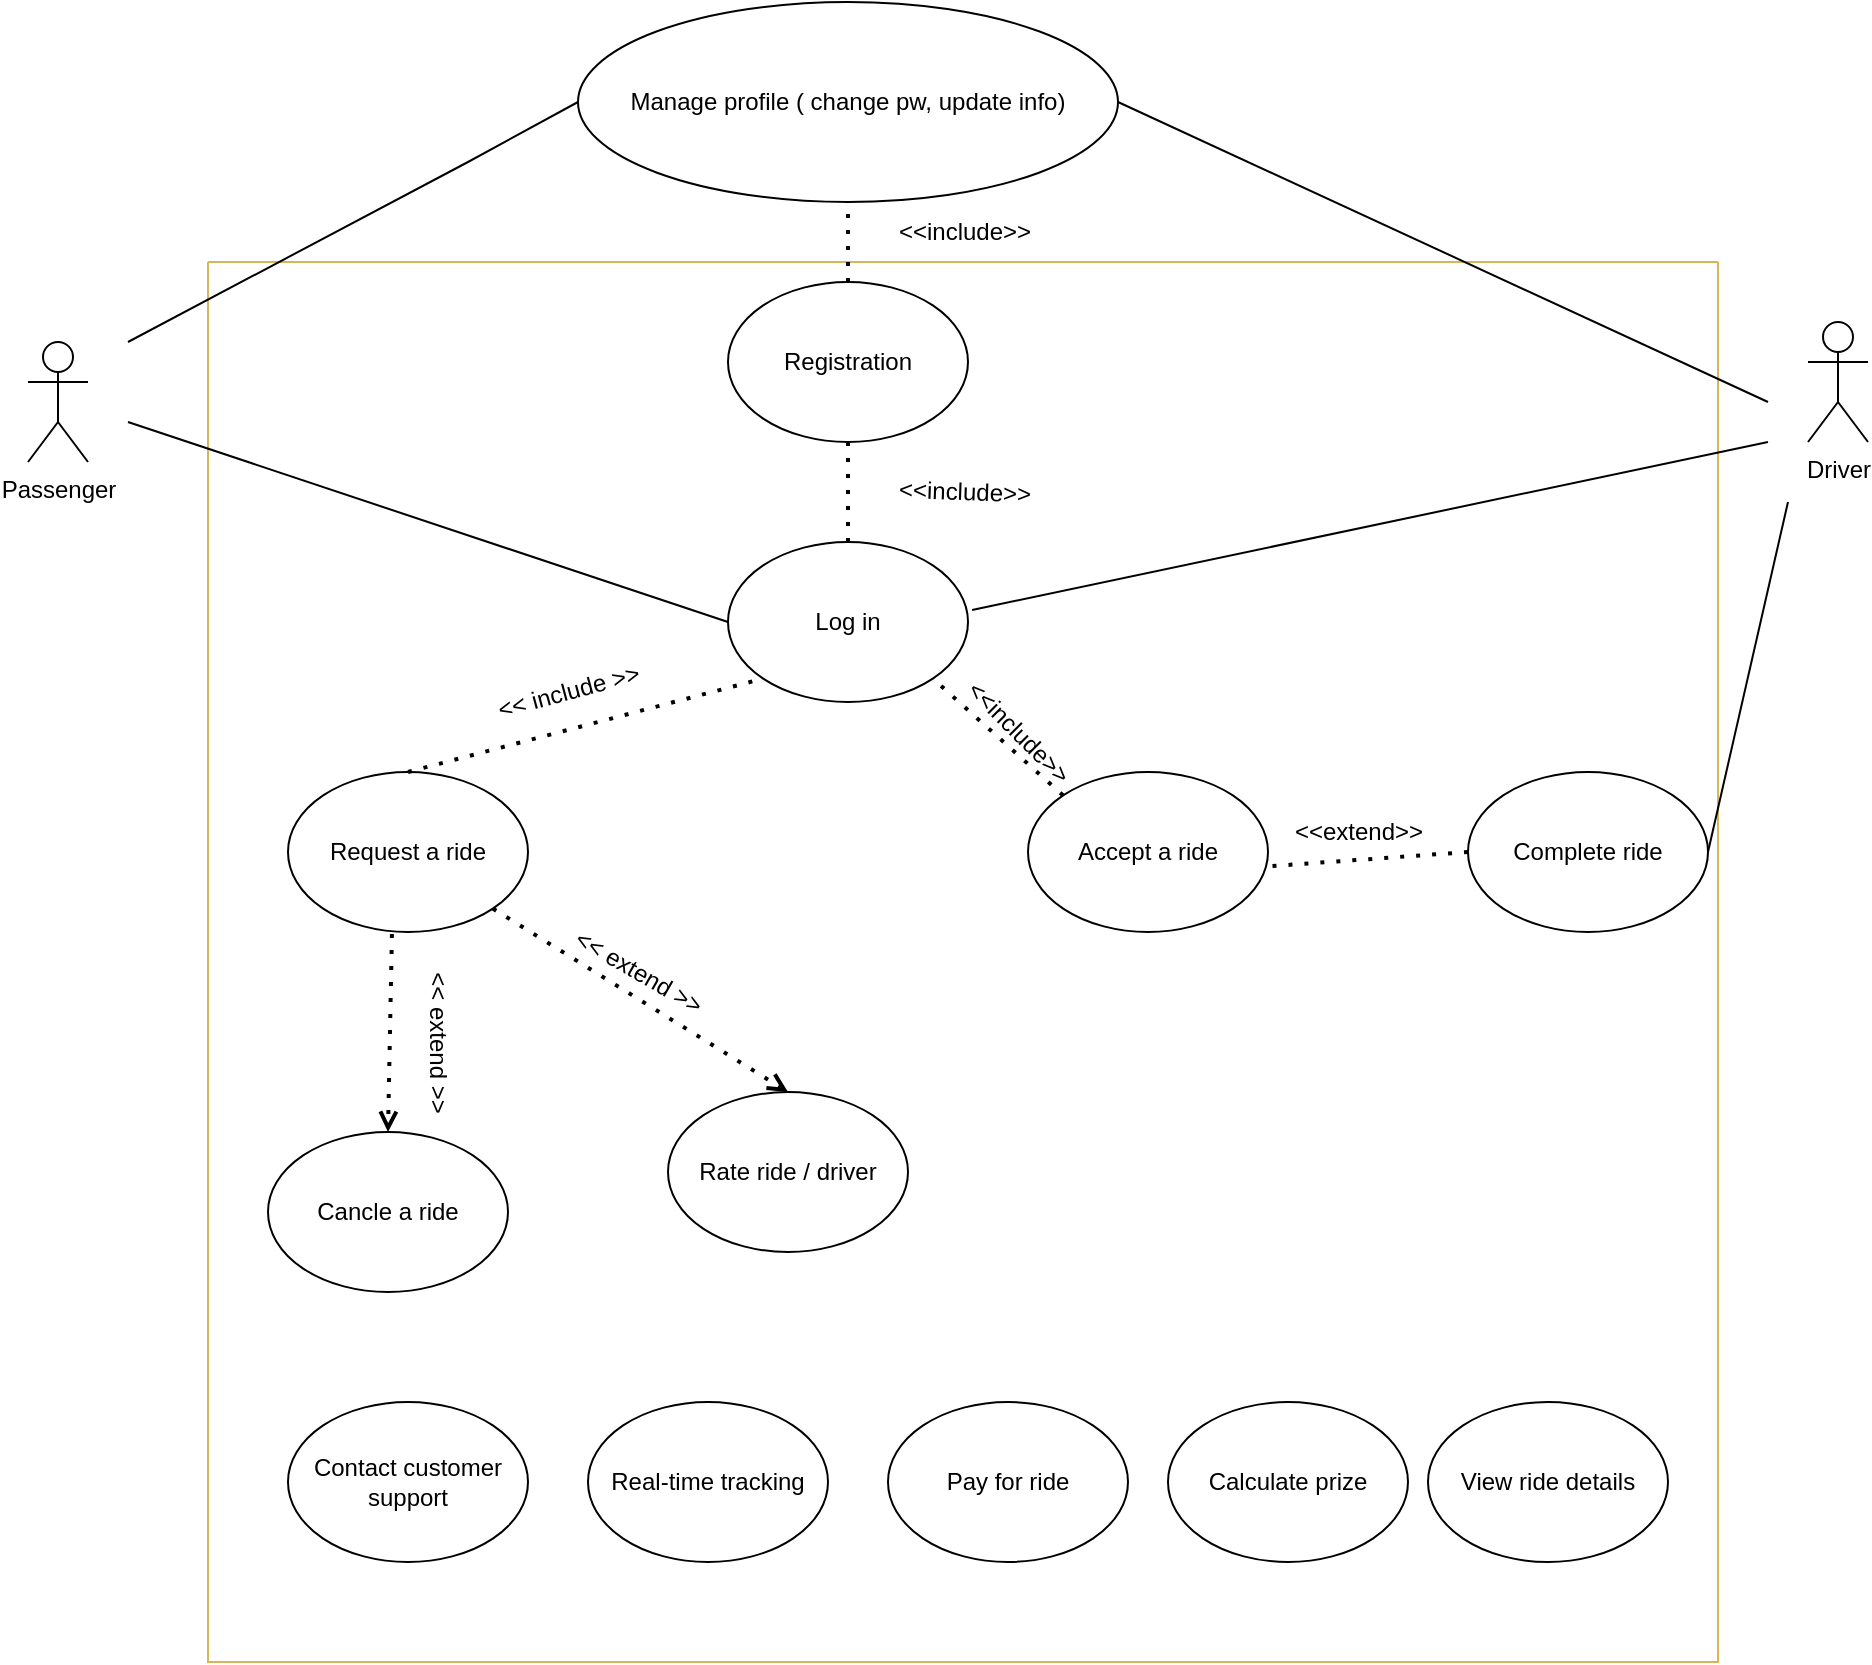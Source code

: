 <mxfile version="22.1.16" type="github">
  <diagram name="Page-1" id="y0iN5WRLecj_5jAYo_9e">
    <mxGraphModel dx="1434" dy="1895" grid="1" gridSize="10" guides="1" tooltips="1" connect="1" arrows="1" fold="1" page="1" pageScale="1" pageWidth="850" pageHeight="1100" math="0" shadow="0">
      <root>
        <mxCell id="0" />
        <mxCell id="1" parent="0" />
        <mxCell id="yRian2HJHCg52wbs5pm3-1" value="Passenger" style="shape=umlActor;verticalLabelPosition=bottom;verticalAlign=top;html=1;outlineConnect=0;" parent="1" vertex="1">
          <mxGeometry x="90" y="50" width="30" height="60" as="geometry" />
        </mxCell>
        <mxCell id="yRian2HJHCg52wbs5pm3-2" value="&lt;div&gt;Driver&lt;/div&gt;" style="shape=umlActor;verticalLabelPosition=bottom;verticalAlign=top;html=1;outlineConnect=0;" parent="1" vertex="1">
          <mxGeometry x="980" y="40" width="30" height="60" as="geometry" />
        </mxCell>
        <mxCell id="St6_D6Xs5Pb_7OD3D2Ax-1" value="" style="swimlane;startSize=0;fillColor=#fff2cc;strokeColor=#d6b656;" vertex="1" parent="1">
          <mxGeometry x="180" y="10" width="755" height="700" as="geometry">
            <mxRectangle x="180" y="10" width="50" height="40" as="alternateBounds" />
          </mxGeometry>
        </mxCell>
        <mxCell id="St6_D6Xs5Pb_7OD3D2Ax-2" value="Log in" style="ellipse;whiteSpace=wrap;html=1;" vertex="1" parent="St6_D6Xs5Pb_7OD3D2Ax-1">
          <mxGeometry x="260" y="140" width="120" height="80" as="geometry" />
        </mxCell>
        <mxCell id="St6_D6Xs5Pb_7OD3D2Ax-3" value="Registration" style="ellipse;whiteSpace=wrap;html=1;" vertex="1" parent="St6_D6Xs5Pb_7OD3D2Ax-1">
          <mxGeometry x="260" y="10" width="120" height="80" as="geometry" />
        </mxCell>
        <mxCell id="St6_D6Xs5Pb_7OD3D2Ax-4" value="Request a ride" style="ellipse;whiteSpace=wrap;html=1;" vertex="1" parent="St6_D6Xs5Pb_7OD3D2Ax-1">
          <mxGeometry x="40" y="255" width="120" height="80" as="geometry" />
        </mxCell>
        <mxCell id="St6_D6Xs5Pb_7OD3D2Ax-5" value="Cancle a ride" style="ellipse;whiteSpace=wrap;html=1;" vertex="1" parent="St6_D6Xs5Pb_7OD3D2Ax-1">
          <mxGeometry x="30" y="435" width="120" height="80" as="geometry" />
        </mxCell>
        <mxCell id="St6_D6Xs5Pb_7OD3D2Ax-6" value="Rate ride / driver" style="ellipse;whiteSpace=wrap;html=1;" vertex="1" parent="St6_D6Xs5Pb_7OD3D2Ax-1">
          <mxGeometry x="230" y="415" width="120" height="80" as="geometry" />
        </mxCell>
        <mxCell id="St6_D6Xs5Pb_7OD3D2Ax-7" value="Accept a ride" style="ellipse;whiteSpace=wrap;html=1;" vertex="1" parent="St6_D6Xs5Pb_7OD3D2Ax-1">
          <mxGeometry x="410" y="255" width="120" height="80" as="geometry" />
        </mxCell>
        <mxCell id="St6_D6Xs5Pb_7OD3D2Ax-15" value="Complete ride" style="ellipse;whiteSpace=wrap;html=1;" vertex="1" parent="St6_D6Xs5Pb_7OD3D2Ax-1">
          <mxGeometry x="630" y="255" width="120" height="80" as="geometry" />
        </mxCell>
        <mxCell id="St6_D6Xs5Pb_7OD3D2Ax-16" value="View ride details" style="ellipse;whiteSpace=wrap;html=1;" vertex="1" parent="St6_D6Xs5Pb_7OD3D2Ax-1">
          <mxGeometry x="610" y="570" width="120" height="80" as="geometry" />
        </mxCell>
        <mxCell id="St6_D6Xs5Pb_7OD3D2Ax-18" value="Calculate prize" style="ellipse;whiteSpace=wrap;html=1;" vertex="1" parent="St6_D6Xs5Pb_7OD3D2Ax-1">
          <mxGeometry x="480" y="570" width="120" height="80" as="geometry" />
        </mxCell>
        <mxCell id="St6_D6Xs5Pb_7OD3D2Ax-19" value="Real-time tracking" style="ellipse;whiteSpace=wrap;html=1;" vertex="1" parent="St6_D6Xs5Pb_7OD3D2Ax-1">
          <mxGeometry x="190" y="570" width="120" height="80" as="geometry" />
        </mxCell>
        <mxCell id="St6_D6Xs5Pb_7OD3D2Ax-20" value="Contact customer support" style="ellipse;whiteSpace=wrap;html=1;" vertex="1" parent="St6_D6Xs5Pb_7OD3D2Ax-1">
          <mxGeometry x="40" y="570" width="120" height="80" as="geometry" />
        </mxCell>
        <mxCell id="St6_D6Xs5Pb_7OD3D2Ax-22" value="" style="endArrow=none;dashed=1;html=1;dashPattern=1 3;strokeWidth=2;rounded=0;exitX=0.5;exitY=0;exitDx=0;exitDy=0;entryX=0.5;entryY=1;entryDx=0;entryDy=0;" edge="1" parent="St6_D6Xs5Pb_7OD3D2Ax-1" source="St6_D6Xs5Pb_7OD3D2Ax-2" target="St6_D6Xs5Pb_7OD3D2Ax-3">
          <mxGeometry width="50" height="50" relative="1" as="geometry">
            <mxPoint x="230" y="370" as="sourcePoint" />
            <mxPoint x="280" y="320" as="targetPoint" />
          </mxGeometry>
        </mxCell>
        <mxCell id="St6_D6Xs5Pb_7OD3D2Ax-25" value="" style="endArrow=none;dashed=1;html=1;dashPattern=1 3;strokeWidth=2;rounded=0;entryX=0;entryY=1;entryDx=0;entryDy=0;exitX=0.5;exitY=0;exitDx=0;exitDy=0;" edge="1" parent="St6_D6Xs5Pb_7OD3D2Ax-1" source="St6_D6Xs5Pb_7OD3D2Ax-4" target="St6_D6Xs5Pb_7OD3D2Ax-2">
          <mxGeometry width="50" height="50" relative="1" as="geometry">
            <mxPoint x="210" y="425" as="sourcePoint" />
            <mxPoint x="310" y="285" as="targetPoint" />
          </mxGeometry>
        </mxCell>
        <mxCell id="St6_D6Xs5Pb_7OD3D2Ax-30" value="&lt;div&gt;&amp;lt;&amp;lt;include&amp;gt;&amp;gt;&lt;/div&gt;" style="text;html=1;align=center;verticalAlign=middle;resizable=0;points=[];autosize=1;strokeColor=none;fillColor=none;rotation=2;" vertex="1" parent="St6_D6Xs5Pb_7OD3D2Ax-1">
          <mxGeometry x="332.5" y="100" width="90" height="30" as="geometry" />
        </mxCell>
        <mxCell id="St6_D6Xs5Pb_7OD3D2Ax-34" value="" style="endArrow=none;dashed=1;html=1;dashPattern=1 3;strokeWidth=2;rounded=0;entryX=1.017;entryY=0.588;entryDx=0;entryDy=0;exitX=0;exitY=0.5;exitDx=0;exitDy=0;entryPerimeter=0;" edge="1" parent="St6_D6Xs5Pb_7OD3D2Ax-1" source="St6_D6Xs5Pb_7OD3D2Ax-15" target="St6_D6Xs5Pb_7OD3D2Ax-7">
          <mxGeometry width="50" height="50" relative="1" as="geometry">
            <mxPoint x="350" y="275" as="sourcePoint" />
            <mxPoint x="480" y="325" as="targetPoint" />
          </mxGeometry>
        </mxCell>
        <mxCell id="St6_D6Xs5Pb_7OD3D2Ax-35" value="&lt;div&gt;&amp;lt;&amp;lt;extend&amp;gt;&amp;gt;&lt;/div&gt;" style="text;html=1;align=center;verticalAlign=middle;resizable=0;points=[];autosize=1;strokeColor=none;fillColor=none;rotation=0;" vertex="1" parent="St6_D6Xs5Pb_7OD3D2Ax-1">
          <mxGeometry x="530" y="270" width="90" height="30" as="geometry" />
        </mxCell>
        <mxCell id="St6_D6Xs5Pb_7OD3D2Ax-42" value="" style="endArrow=open;dashed=1;html=1;dashPattern=1 3;strokeWidth=2;rounded=0;exitX=1;exitY=1;exitDx=0;exitDy=0;entryX=0.5;entryY=0;entryDx=0;entryDy=0;endFill=0;" edge="1" parent="St6_D6Xs5Pb_7OD3D2Ax-1" source="St6_D6Xs5Pb_7OD3D2Ax-4" target="St6_D6Xs5Pb_7OD3D2Ax-6">
          <mxGeometry width="50" height="50" relative="1" as="geometry">
            <mxPoint x="280" y="375" as="sourcePoint" />
            <mxPoint x="330" y="325" as="targetPoint" />
          </mxGeometry>
        </mxCell>
        <mxCell id="St6_D6Xs5Pb_7OD3D2Ax-43" value="" style="endArrow=open;dashed=1;html=1;dashPattern=1 3;strokeWidth=2;rounded=0;exitX=0.433;exitY=1.013;exitDx=0;exitDy=0;exitPerimeter=0;entryX=0.5;entryY=0;entryDx=0;entryDy=0;endFill=0;" edge="1" parent="St6_D6Xs5Pb_7OD3D2Ax-1" source="St6_D6Xs5Pb_7OD3D2Ax-4" target="St6_D6Xs5Pb_7OD3D2Ax-5">
          <mxGeometry width="50" height="50" relative="1" as="geometry">
            <mxPoint x="280" y="375" as="sourcePoint" />
            <mxPoint x="330" y="325" as="targetPoint" />
          </mxGeometry>
        </mxCell>
        <mxCell id="St6_D6Xs5Pb_7OD3D2Ax-45" value="&amp;lt;&amp;lt; extend &amp;gt;&amp;gt;" style="text;html=1;align=center;verticalAlign=middle;resizable=0;points=[];autosize=1;strokeColor=none;fillColor=none;rotation=90;" vertex="1" parent="St6_D6Xs5Pb_7OD3D2Ax-1">
          <mxGeometry x="70" y="375" width="90" height="30" as="geometry" />
        </mxCell>
        <mxCell id="St6_D6Xs5Pb_7OD3D2Ax-44" value="&amp;lt;&amp;lt; extend &amp;gt;&amp;gt;" style="text;html=1;align=center;verticalAlign=middle;resizable=0;points=[];autosize=1;strokeColor=none;fillColor=none;rotation=30;" vertex="1" parent="St6_D6Xs5Pb_7OD3D2Ax-1">
          <mxGeometry x="170" y="340" width="90" height="30" as="geometry" />
        </mxCell>
        <mxCell id="St6_D6Xs5Pb_7OD3D2Ax-47" value="" style="endArrow=none;dashed=1;html=1;dashPattern=1 3;strokeWidth=2;rounded=0;entryX=1;entryY=1;entryDx=0;entryDy=0;exitX=0;exitY=0;exitDx=0;exitDy=0;" edge="1" parent="St6_D6Xs5Pb_7OD3D2Ax-1" source="St6_D6Xs5Pb_7OD3D2Ax-7" target="St6_D6Xs5Pb_7OD3D2Ax-2">
          <mxGeometry width="50" height="50" relative="1" as="geometry">
            <mxPoint x="280" y="320" as="sourcePoint" />
            <mxPoint x="330" y="270" as="targetPoint" />
          </mxGeometry>
        </mxCell>
        <mxCell id="St6_D6Xs5Pb_7OD3D2Ax-49" value="&lt;div&gt;&amp;lt;&amp;lt;include&amp;gt;&amp;gt;&lt;/div&gt;" style="text;html=1;align=center;verticalAlign=middle;resizable=0;points=[];autosize=1;strokeColor=none;fillColor=none;rotation=45;" vertex="1" parent="St6_D6Xs5Pb_7OD3D2Ax-1">
          <mxGeometry x="360" y="220" width="90" height="30" as="geometry" />
        </mxCell>
        <mxCell id="St6_D6Xs5Pb_7OD3D2Ax-50" value="Pay for ride" style="ellipse;whiteSpace=wrap;html=1;" vertex="1" parent="St6_D6Xs5Pb_7OD3D2Ax-1">
          <mxGeometry x="340" y="570" width="120" height="80" as="geometry" />
        </mxCell>
        <mxCell id="St6_D6Xs5Pb_7OD3D2Ax-51" value="&amp;lt;&amp;lt; include &amp;gt;&amp;gt;" style="text;html=1;align=center;verticalAlign=middle;resizable=0;points=[];autosize=1;strokeColor=none;fillColor=none;rotation=-15;" vertex="1" parent="St6_D6Xs5Pb_7OD3D2Ax-1">
          <mxGeometry x="130" y="200" width="100" height="30" as="geometry" />
        </mxCell>
        <mxCell id="St6_D6Xs5Pb_7OD3D2Ax-28" value="" style="endArrow=none;html=1;rounded=0;exitX=1;exitY=0.5;exitDx=0;exitDy=0;" edge="1" parent="1" source="St6_D6Xs5Pb_7OD3D2Ax-17">
          <mxGeometry width="50" height="50" relative="1" as="geometry">
            <mxPoint x="390" y="380" as="sourcePoint" />
            <mxPoint x="960" y="80" as="targetPoint" />
          </mxGeometry>
        </mxCell>
        <mxCell id="St6_D6Xs5Pb_7OD3D2Ax-29" value="" style="endArrow=none;html=1;rounded=0;entryX=0;entryY=0.5;entryDx=0;entryDy=0;" edge="1" parent="1" target="St6_D6Xs5Pb_7OD3D2Ax-17">
          <mxGeometry width="50" height="50" relative="1" as="geometry">
            <mxPoint x="140" y="50" as="sourcePoint" />
            <mxPoint x="440" y="330" as="targetPoint" />
            <Array as="points">
              <mxPoint x="310" y="-40" />
            </Array>
          </mxGeometry>
        </mxCell>
        <mxCell id="St6_D6Xs5Pb_7OD3D2Ax-17" value="Manage profile ( change pw, update info)" style="ellipse;whiteSpace=wrap;html=1;" vertex="1" parent="1">
          <mxGeometry x="365" y="-120" width="270" height="100" as="geometry" />
        </mxCell>
        <mxCell id="St6_D6Xs5Pb_7OD3D2Ax-31" value="" style="endArrow=none;dashed=1;html=1;dashPattern=1 3;strokeWidth=2;rounded=0;exitX=0.5;exitY=0;exitDx=0;exitDy=0;entryX=0.5;entryY=1;entryDx=0;entryDy=0;" edge="1" parent="1" source="St6_D6Xs5Pb_7OD3D2Ax-3" target="St6_D6Xs5Pb_7OD3D2Ax-17">
          <mxGeometry width="50" height="50" relative="1" as="geometry">
            <mxPoint x="460" y="270" as="sourcePoint" />
            <mxPoint x="510" y="220" as="targetPoint" />
          </mxGeometry>
        </mxCell>
        <mxCell id="St6_D6Xs5Pb_7OD3D2Ax-32" value="" style="endArrow=none;html=1;rounded=0;entryX=1.017;entryY=0.425;entryDx=0;entryDy=0;entryPerimeter=0;" edge="1" parent="1" target="St6_D6Xs5Pb_7OD3D2Ax-2">
          <mxGeometry width="50" height="50" relative="1" as="geometry">
            <mxPoint x="960" y="100" as="sourcePoint" />
            <mxPoint x="510" y="220" as="targetPoint" />
          </mxGeometry>
        </mxCell>
        <mxCell id="St6_D6Xs5Pb_7OD3D2Ax-33" value="" style="endArrow=none;html=1;rounded=0;exitX=1;exitY=0.5;exitDx=0;exitDy=0;" edge="1" parent="1" source="St6_D6Xs5Pb_7OD3D2Ax-15">
          <mxGeometry width="50" height="50" relative="1" as="geometry">
            <mxPoint x="460" y="270" as="sourcePoint" />
            <mxPoint x="970" y="130" as="targetPoint" />
          </mxGeometry>
        </mxCell>
        <mxCell id="St6_D6Xs5Pb_7OD3D2Ax-46" value="" style="endArrow=none;html=1;rounded=0;entryX=0;entryY=0.5;entryDx=0;entryDy=0;" edge="1" parent="1" target="St6_D6Xs5Pb_7OD3D2Ax-2">
          <mxGeometry width="50" height="50" relative="1" as="geometry">
            <mxPoint x="140" y="90" as="sourcePoint" />
            <mxPoint x="252.714" y="119.609" as="targetPoint" />
          </mxGeometry>
        </mxCell>
        <mxCell id="St6_D6Xs5Pb_7OD3D2Ax-23" value="&lt;div&gt;&amp;lt;&amp;lt;include&amp;gt;&amp;gt;&lt;/div&gt;" style="text;html=1;align=center;verticalAlign=middle;resizable=0;points=[];autosize=1;strokeColor=none;fillColor=none;rotation=0;" vertex="1" parent="1">
          <mxGeometry x="512.5" y="-20" width="90" height="30" as="geometry" />
        </mxCell>
      </root>
    </mxGraphModel>
  </diagram>
</mxfile>
